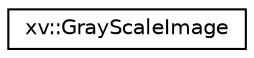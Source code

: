 digraph "Graphical Class Hierarchy"
{
 // LATEX_PDF_SIZE
  edge [fontname="Helvetica",fontsize="10",labelfontname="Helvetica",labelfontsize="10"];
  node [fontname="Helvetica",fontsize="10",shape=record];
  rankdir="LR";
  Node0 [label="xv::GrayScaleImage",height=0.2,width=0.4,color="black", fillcolor="white", style="filled",URL="$structxv_1_1GrayScaleImage.html",tooltip="A grayscale image that is usually an image from a camera used for visual SLAM."];
}

